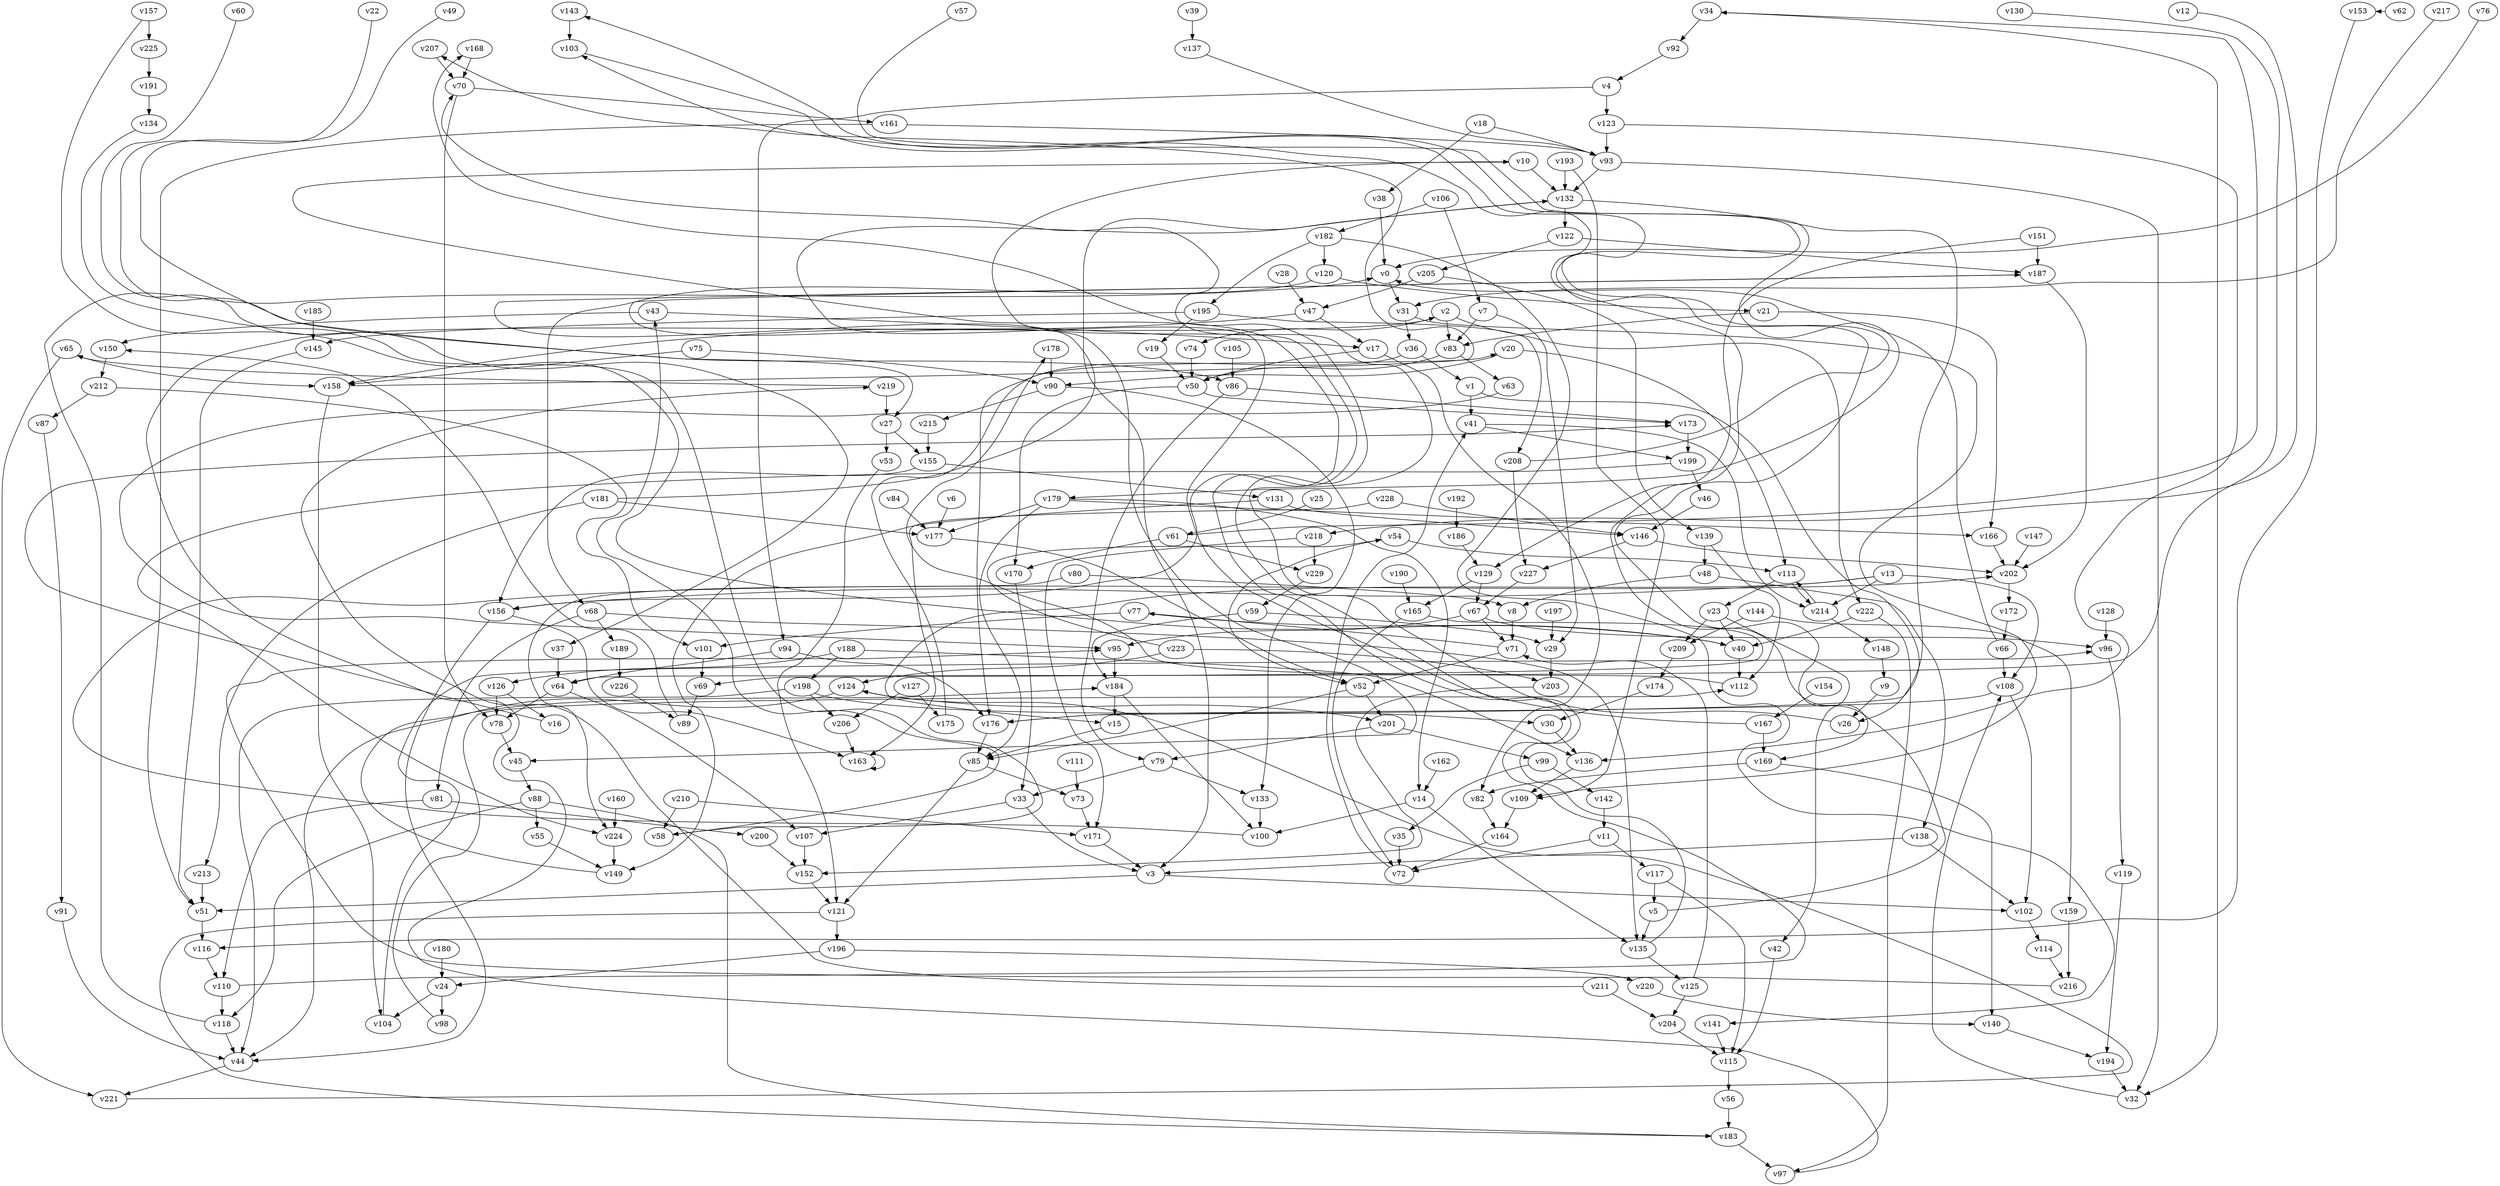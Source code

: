 // Benchmark game 340 - 230 vertices
// time_bound: 64
// targets: v150
digraph G {
    v0 [name="v0", player=0];
    v1 [name="v1", player=0];
    v2 [name="v2", player=0];
    v3 [name="v3", player=1];
    v4 [name="v4", player=0];
    v5 [name="v5", player=0];
    v6 [name="v6", player=0];
    v7 [name="v7", player=1];
    v8 [name="v8", player=1];
    v9 [name="v9", player=1];
    v10 [name="v10", player=1];
    v11 [name="v11", player=0];
    v12 [name="v12", player=1];
    v13 [name="v13", player=1];
    v14 [name="v14", player=1];
    v15 [name="v15", player=0];
    v16 [name="v16", player=0];
    v17 [name="v17", player=0];
    v18 [name="v18", player=1];
    v19 [name="v19", player=1];
    v20 [name="v20", player=1];
    v21 [name="v21", player=1];
    v22 [name="v22", player=0];
    v23 [name="v23", player=0];
    v24 [name="v24", player=1];
    v25 [name="v25", player=1];
    v26 [name="v26", player=0];
    v27 [name="v27", player=1];
    v28 [name="v28", player=0];
    v29 [name="v29", player=1];
    v30 [name="v30", player=0];
    v31 [name="v31", player=1];
    v32 [name="v32", player=1];
    v33 [name="v33", player=1];
    v34 [name="v34", player=1];
    v35 [name="v35", player=0];
    v36 [name="v36", player=0];
    v37 [name="v37", player=1];
    v38 [name="v38", player=1];
    v39 [name="v39", player=0];
    v40 [name="v40", player=1];
    v41 [name="v41", player=0];
    v42 [name="v42", player=0];
    v43 [name="v43", player=0];
    v44 [name="v44", player=0];
    v45 [name="v45", player=1];
    v46 [name="v46", player=1];
    v47 [name="v47", player=1];
    v48 [name="v48", player=0];
    v49 [name="v49", player=1];
    v50 [name="v50", player=0];
    v51 [name="v51", player=1];
    v52 [name="v52", player=1];
    v53 [name="v53", player=0];
    v54 [name="v54", player=0];
    v55 [name="v55", player=1];
    v56 [name="v56", player=1];
    v57 [name="v57", player=1];
    v58 [name="v58", player=0];
    v59 [name="v59", player=1];
    v60 [name="v60", player=1];
    v61 [name="v61", player=1];
    v62 [name="v62", player=1];
    v63 [name="v63", player=0];
    v64 [name="v64", player=0];
    v65 [name="v65", player=1];
    v66 [name="v66", player=1];
    v67 [name="v67", player=1];
    v68 [name="v68", player=0];
    v69 [name="v69", player=1];
    v70 [name="v70", player=1];
    v71 [name="v71", player=1];
    v72 [name="v72", player=1];
    v73 [name="v73", player=0];
    v74 [name="v74", player=1];
    v75 [name="v75", player=0];
    v76 [name="v76", player=0];
    v77 [name="v77", player=1];
    v78 [name="v78", player=0];
    v79 [name="v79", player=0];
    v80 [name="v80", player=0];
    v81 [name="v81", player=0];
    v82 [name="v82", player=1];
    v83 [name="v83", player=0];
    v84 [name="v84", player=0];
    v85 [name="v85", player=0];
    v86 [name="v86", player=1];
    v87 [name="v87", player=0];
    v88 [name="v88", player=1];
    v89 [name="v89", player=1];
    v90 [name="v90", player=1];
    v91 [name="v91", player=0];
    v92 [name="v92", player=0];
    v93 [name="v93", player=1];
    v94 [name="v94", player=0];
    v95 [name="v95", player=0];
    v96 [name="v96", player=0];
    v97 [name="v97", player=1];
    v98 [name="v98", player=0];
    v99 [name="v99", player=1];
    v100 [name="v100", player=1];
    v101 [name="v101", player=0];
    v102 [name="v102", player=0];
    v103 [name="v103", player=0];
    v104 [name="v104", player=1];
    v105 [name="v105", player=1];
    v106 [name="v106", player=1];
    v107 [name="v107", player=1];
    v108 [name="v108", player=0];
    v109 [name="v109", player=0];
    v110 [name="v110", player=0];
    v111 [name="v111", player=0];
    v112 [name="v112", player=1];
    v113 [name="v113", player=1];
    v114 [name="v114", player=1];
    v115 [name="v115", player=0];
    v116 [name="v116", player=1];
    v117 [name="v117", player=0];
    v118 [name="v118", player=0];
    v119 [name="v119", player=1];
    v120 [name="v120", player=1];
    v121 [name="v121", player=0];
    v122 [name="v122", player=0];
    v123 [name="v123", player=1];
    v124 [name="v124", player=0];
    v125 [name="v125", player=0];
    v126 [name="v126", player=1];
    v127 [name="v127", player=1];
    v128 [name="v128", player=1];
    v129 [name="v129", player=1];
    v130 [name="v130", player=0];
    v131 [name="v131", player=0];
    v132 [name="v132", player=1];
    v133 [name="v133", player=0];
    v134 [name="v134", player=0];
    v135 [name="v135", player=0];
    v136 [name="v136", player=1];
    v137 [name="v137", player=0];
    v138 [name="v138", player=0];
    v139 [name="v139", player=1];
    v140 [name="v140", player=0];
    v141 [name="v141", player=1];
    v142 [name="v142", player=1];
    v143 [name="v143", player=1];
    v144 [name="v144", player=0];
    v145 [name="v145", player=0];
    v146 [name="v146", player=1];
    v147 [name="v147", player=1];
    v148 [name="v148", player=1];
    v149 [name="v149", player=0];
    v150 [name="v150", player=1, target=1];
    v151 [name="v151", player=1];
    v152 [name="v152", player=1];
    v153 [name="v153", player=0];
    v154 [name="v154", player=0];
    v155 [name="v155", player=1];
    v156 [name="v156", player=1];
    v157 [name="v157", player=0];
    v158 [name="v158", player=1];
    v159 [name="v159", player=1];
    v160 [name="v160", player=1];
    v161 [name="v161", player=0];
    v162 [name="v162", player=1];
    v163 [name="v163", player=1];
    v164 [name="v164", player=1];
    v165 [name="v165", player=1];
    v166 [name="v166", player=0];
    v167 [name="v167", player=0];
    v168 [name="v168", player=1];
    v169 [name="v169", player=0];
    v170 [name="v170", player=1];
    v171 [name="v171", player=1];
    v172 [name="v172", player=1];
    v173 [name="v173", player=1];
    v174 [name="v174", player=0];
    v175 [name="v175", player=0];
    v176 [name="v176", player=0];
    v177 [name="v177", player=0];
    v178 [name="v178", player=1];
    v179 [name="v179", player=1];
    v180 [name="v180", player=0];
    v181 [name="v181", player=1];
    v182 [name="v182", player=1];
    v183 [name="v183", player=0];
    v184 [name="v184", player=0];
    v185 [name="v185", player=0];
    v186 [name="v186", player=1];
    v187 [name="v187", player=1];
    v188 [name="v188", player=0];
    v189 [name="v189", player=0];
    v190 [name="v190", player=0];
    v191 [name="v191", player=1];
    v192 [name="v192", player=1];
    v193 [name="v193", player=1];
    v194 [name="v194", player=1];
    v195 [name="v195", player=0];
    v196 [name="v196", player=0];
    v197 [name="v197", player=0];
    v198 [name="v198", player=1];
    v199 [name="v199", player=1];
    v200 [name="v200", player=1];
    v201 [name="v201", player=1];
    v202 [name="v202", player=1];
    v203 [name="v203", player=0];
    v204 [name="v204", player=0];
    v205 [name="v205", player=0];
    v206 [name="v206", player=1];
    v207 [name="v207", player=1];
    v208 [name="v208", player=0];
    v209 [name="v209", player=1];
    v210 [name="v210", player=1];
    v211 [name="v211", player=0];
    v212 [name="v212", player=1];
    v213 [name="v213", player=0];
    v214 [name="v214", player=0];
    v215 [name="v215", player=1];
    v216 [name="v216", player=1];
    v217 [name="v217", player=0];
    v218 [name="v218", player=0];
    v219 [name="v219", player=0];
    v220 [name="v220", player=0];
    v221 [name="v221", player=0];
    v222 [name="v222", player=1];
    v223 [name="v223", player=0];
    v224 [name="v224", player=0];
    v225 [name="v225", player=1];
    v226 [name="v226", player=1];
    v227 [name="v227", player=0];
    v228 [name="v228", player=1];
    v229 [name="v229", player=1];

    v0 -> v31;
    v1 -> v176 [constraint="t mod 4 == 2"];
    v2 -> v222;
    v3 -> v102;
    v4 -> v123;
    v5 -> v103 [constraint="t mod 5 == 4"];
    v6 -> v177;
    v7 -> v29;
    v8 -> v71;
    v9 -> v26;
    v10 -> v156 [constraint="t mod 3 == 1"];
    v11 -> v117;
    v12 -> v218 [constraint="t < 15"];
    v13 -> v15 [constraint="t mod 4 == 1"];
    v14 -> v135;
    v15 -> v85 [constraint="t < 11"];
    v16 -> v173 [constraint="t >= 1"];
    v17 -> v50;
    v18 -> v93;
    v19 -> v50;
    v20 -> v113;
    v21 -> v166;
    v22 -> v86 [constraint="t < 15"];
    v23 -> v42;
    v24 -> v104;
    v25 -> v61;
    v26 -> v70 [constraint="t mod 4 == 3"];
    v27 -> v53;
    v28 -> v47;
    v29 -> v203;
    v30 -> v136;
    v31 -> v109 [constraint="t < 7"];
    v32 -> v108;
    v33 -> v3;
    v34 -> v32;
    v35 -> v72;
    v36 -> v1;
    v37 -> v64;
    v38 -> v0;
    v39 -> v137;
    v40 -> v112;
    v41 -> v214 [constraint="t mod 4 == 2"];
    v42 -> v115;
    v43 -> v150;
    v44 -> v221;
    v45 -> v88;
    v46 -> v146;
    v47 -> v17;
    v48 -> v8;
    v49 -> v27 [constraint="t >= 3"];
    v50 -> v173;
    v51 -> v116;
    v52 -> v201;
    v53 -> v121;
    v54 -> v52;
    v55 -> v149;
    v56 -> v183;
    v57 -> v179 [constraint="t mod 2 == 1"];
    v58 -> v43 [constraint="t >= 5"];
    v59 -> v29;
    v60 -> v37 [constraint="t >= 5"];
    v61 -> v34 [constraint="t mod 4 == 0"];
    v62 -> v153 [constraint="t mod 2 == 1"];
    v63 -> v95 [constraint="t >= 1"];
    v64 -> v78;
    v65 -> v221;
    v66 -> v0;
    v67 -> v96;
    v68 -> v81;
    v69 -> v89;
    v70 -> v161;
    v71 -> v77 [constraint="t >= 4"];
    v72 -> v41;
    v73 -> v171;
    v74 -> v50;
    v75 -> v158;
    v76 -> v0 [constraint="t >= 1"];
    v77 -> v101;
    v78 -> v45;
    v79 -> v33;
    v80 -> v8;
    v81 -> v200;
    v82 -> v164;
    v83 -> v50;
    v84 -> v177;
    v85 -> v121;
    v86 -> v173;
    v87 -> v91;
    v88 -> v55;
    v89 -> v150 [constraint="t >= 2"];
    v90 -> v215;
    v91 -> v44;
    v92 -> v4;
    v93 -> v132;
    v94 -> v176;
    v95 -> v184;
    v96 -> v119;
    v97 -> v2 [constraint="t < 7"];
    v98 -> v112 [constraint="t < 10"];
    v99 -> v142;
    v100 -> v202 [constraint="t < 9"];
    v101 -> v69;
    v102 -> v114;
    v103 -> v169 [constraint="t mod 2 == 1"];
    v104 -> v96 [constraint="t < 15"];
    v105 -> v86;
    v106 -> v7;
    v107 -> v152;
    v108 -> v176;
    v109 -> v164;
    v110 -> v10 [constraint="t >= 2"];
    v111 -> v73;
    v112 -> v178 [constraint="t mod 4 == 2"];
    v113 -> v214;
    v114 -> v216;
    v115 -> v56;
    v116 -> v110;
    v117 -> v115;
    v118 -> v0;
    v119 -> v194;
    v120 -> v21;
    v121 -> v183 [constraint="t >= 5"];
    v122 -> v187;
    v123 -> v136 [constraint="t < 11"];
    v124 -> v44;
    v125 -> v71;
    v126 -> v78;
    v127 -> v206;
    v128 -> v96;
    v129 -> v67;
    v130 -> v64 [constraint="t >= 1"];
    v131 -> v149;
    v132 -> v3;
    v133 -> v100;
    v134 -> v58 [constraint="t >= 3"];
    v135 -> v168 [constraint="t mod 4 == 0"];
    v136 -> v109;
    v137 -> v93 [constraint="t >= 3"];
    v138 -> v102;
    v139 -> v112;
    v140 -> v194;
    v141 -> v115;
    v142 -> v11;
    v143 -> v103;
    v144 -> v209;
    v145 -> v51;
    v146 -> v227;
    v147 -> v202;
    v148 -> v9;
    v149 -> v184 [constraint="t mod 2 == 0"];
    v150 -> v212;
    v151 -> v129 [constraint="t >= 1"];
    v152 -> v121;
    v153 -> v116 [constraint="t mod 5 == 4"];
    v154 -> v167;
    v155 -> v156;
    v156 -> v163 [constraint="t mod 2 == 1"];
    v157 -> v40 [constraint="t mod 5 == 2"];
    v158 -> v207 [constraint="t mod 4 == 3"];
    v159 -> v216;
    v160 -> v224;
    v161 -> v93;
    v162 -> v14;
    v163 -> v163;
    v164 -> v72;
    v165 -> v69 [constraint="t >= 2"];
    v166 -> v202;
    v167 -> v132 [constraint="t >= 4"];
    v168 -> v70;
    v169 -> v140;
    v170 -> v33;
    v171 -> v3;
    v172 -> v66;
    v173 -> v199;
    v174 -> v30;
    v175 -> v20 [constraint="t >= 1"];
    v176 -> v85;
    v177 -> v52 [constraint="t < 5"];
    v178 -> v90;
    v179 -> v177;
    v180 -> v24;
    v181 -> v187 [constraint="t < 13"];
    v182 -> v141 [constraint="t mod 4 == 2"];
    v183 -> v97;
    v184 -> v15;
    v185 -> v145;
    v186 -> v129;
    v187 -> v45 [constraint="t >= 4"];
    v188 -> v136;
    v189 -> v226;
    v190 -> v165;
    v191 -> v134;
    v192 -> v186;
    v193 -> v132;
    v194 -> v32;
    v195 -> v208;
    v196 -> v24;
    v197 -> v29;
    v198 -> v44;
    v199 -> v224 [constraint="t mod 3 == 1"];
    v200 -> v152;
    v201 -> v99;
    v202 -> v172;
    v203 -> v152 [constraint="t < 5"];
    v204 -> v115;
    v205 -> v139;
    v206 -> v163;
    v207 -> v70;
    v208 -> v143 [constraint="t < 14"];
    v209 -> v174;
    v210 -> v58;
    v211 -> v219 [constraint="t >= 2"];
    v212 -> v101 [constraint="t < 13"];
    v213 -> v51;
    v214 -> v113 [constraint="t < 13"];
    v215 -> v155;
    v216 -> v95 [constraint="t mod 5 == 4"];
    v217 -> v31 [constraint="t < 13"];
    v218 -> v171;
    v219 -> v65 [constraint="t >= 1"];
    v220 -> v140;
    v221 -> v124 [constraint="t >= 3"];
    v222 -> v97;
    v223 -> v54 [constraint="t < 8"];
    v224 -> v149;
    v225 -> v191;
    v226 -> v89;
    v227 -> v67;
    v228 -> v146;
    v229 -> v59;
    v14 -> v100;
    v48 -> v138;
    v108 -> v102;
    v13 -> v156;
    v20 -> v90;
    v27 -> v155;
    v118 -> v44;
    v169 -> v82;
    v158 -> v104;
    v131 -> v146;
    v1 -> v41;
    v117 -> v5;
    v193 -> v109;
    v5 -> v135;
    v4 -> v94;
    v181 -> v177;
    v52 -> v85;
    v65 -> v158;
    v122 -> v205;
    v132 -> v122;
    v68 -> v135;
    v135 -> v125;
    v90 -> v133;
    v155 -> v131;
    v205 -> v47;
    v182 -> v195;
    v210 -> v171;
    v66 -> v108;
    v127 -> v175;
    v13 -> v214;
    v13 -> v108;
    v223 -> v124;
    v201 -> v79;
    v124 -> v201;
    v11 -> v72;
    v218 -> v229;
    v212 -> v87;
    v70 -> v78;
    v80 -> v224;
    v179 -> v85;
    v43 -> v17;
    v113 -> v23;
    v33 -> v107;
    v34 -> v92;
    v18 -> v38;
    v41 -> v199;
    v146 -> v202;
    v67 -> v95;
    v214 -> v148;
    v106 -> v182;
    v120 -> v68;
    v132 -> v26;
    v54 -> v113;
    v157 -> v225;
    v156 -> v44;
    v3 -> v51;
    v181 -> v213;
    v188 -> v126;
    v179 -> v14;
    v83 -> v63;
    v64 -> v107;
    v31 -> v36;
    v167 -> v169;
    v188 -> v198;
    v2 -> v83;
    v21 -> v83;
    v85 -> v73;
    v184 -> v100;
    v86 -> v79;
    v77 -> v40;
    v211 -> v204;
    v2 -> v74;
    v165 -> v72;
    v228 -> v163;
    v61 -> v229;
    v198 -> v30;
    v81 -> v110;
    v121 -> v196;
    v198 -> v206;
    v219 -> v27;
    v7 -> v83;
    v24 -> v98;
    v195 -> v145;
    v10 -> v132;
    v75 -> v90;
    v68 -> v189;
    v23 -> v209;
    v196 -> v220;
    v179 -> v166;
    v67 -> v71;
    v138 -> v3;
    v139 -> v48;
    v144 -> v159;
    v182 -> v120;
    v61 -> v170;
    v125 -> v204;
    v187 -> v202;
    v123 -> v93;
    v94 -> v64;
    v151 -> v187;
    v110 -> v118;
    v17 -> v82;
    v59 -> v184;
    v161 -> v51;
    v93 -> v32;
    v126 -> v16;
    v129 -> v165;
    v88 -> v183;
    v222 -> v40;
    v199 -> v46;
    v208 -> v227;
    v195 -> v19;
    v71 -> v52;
    v88 -> v118;
    v23 -> v40;
    v47 -> v158;
    v99 -> v35;
    v223 -> v203;
    v36 -> v176;
    v79 -> v133;
    v50 -> v170;
}
